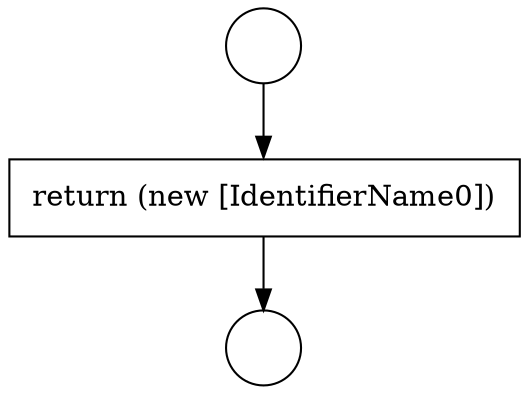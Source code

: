 digraph {
  node9956 [shape=circle label=" " color="black" fillcolor="white" style=filled]
  node9958 [shape=none, margin=0, label=<<font color="black">
    <table border="0" cellborder="1" cellspacing="0" cellpadding="10">
      <tr><td align="left">return (new [IdentifierName0])</td></tr>
    </table>
  </font>> color="black" fillcolor="white" style=filled]
  node9957 [shape=circle label=" " color="black" fillcolor="white" style=filled]
  node9956 -> node9958 [ color="black"]
  node9958 -> node9957 [ color="black"]
}
